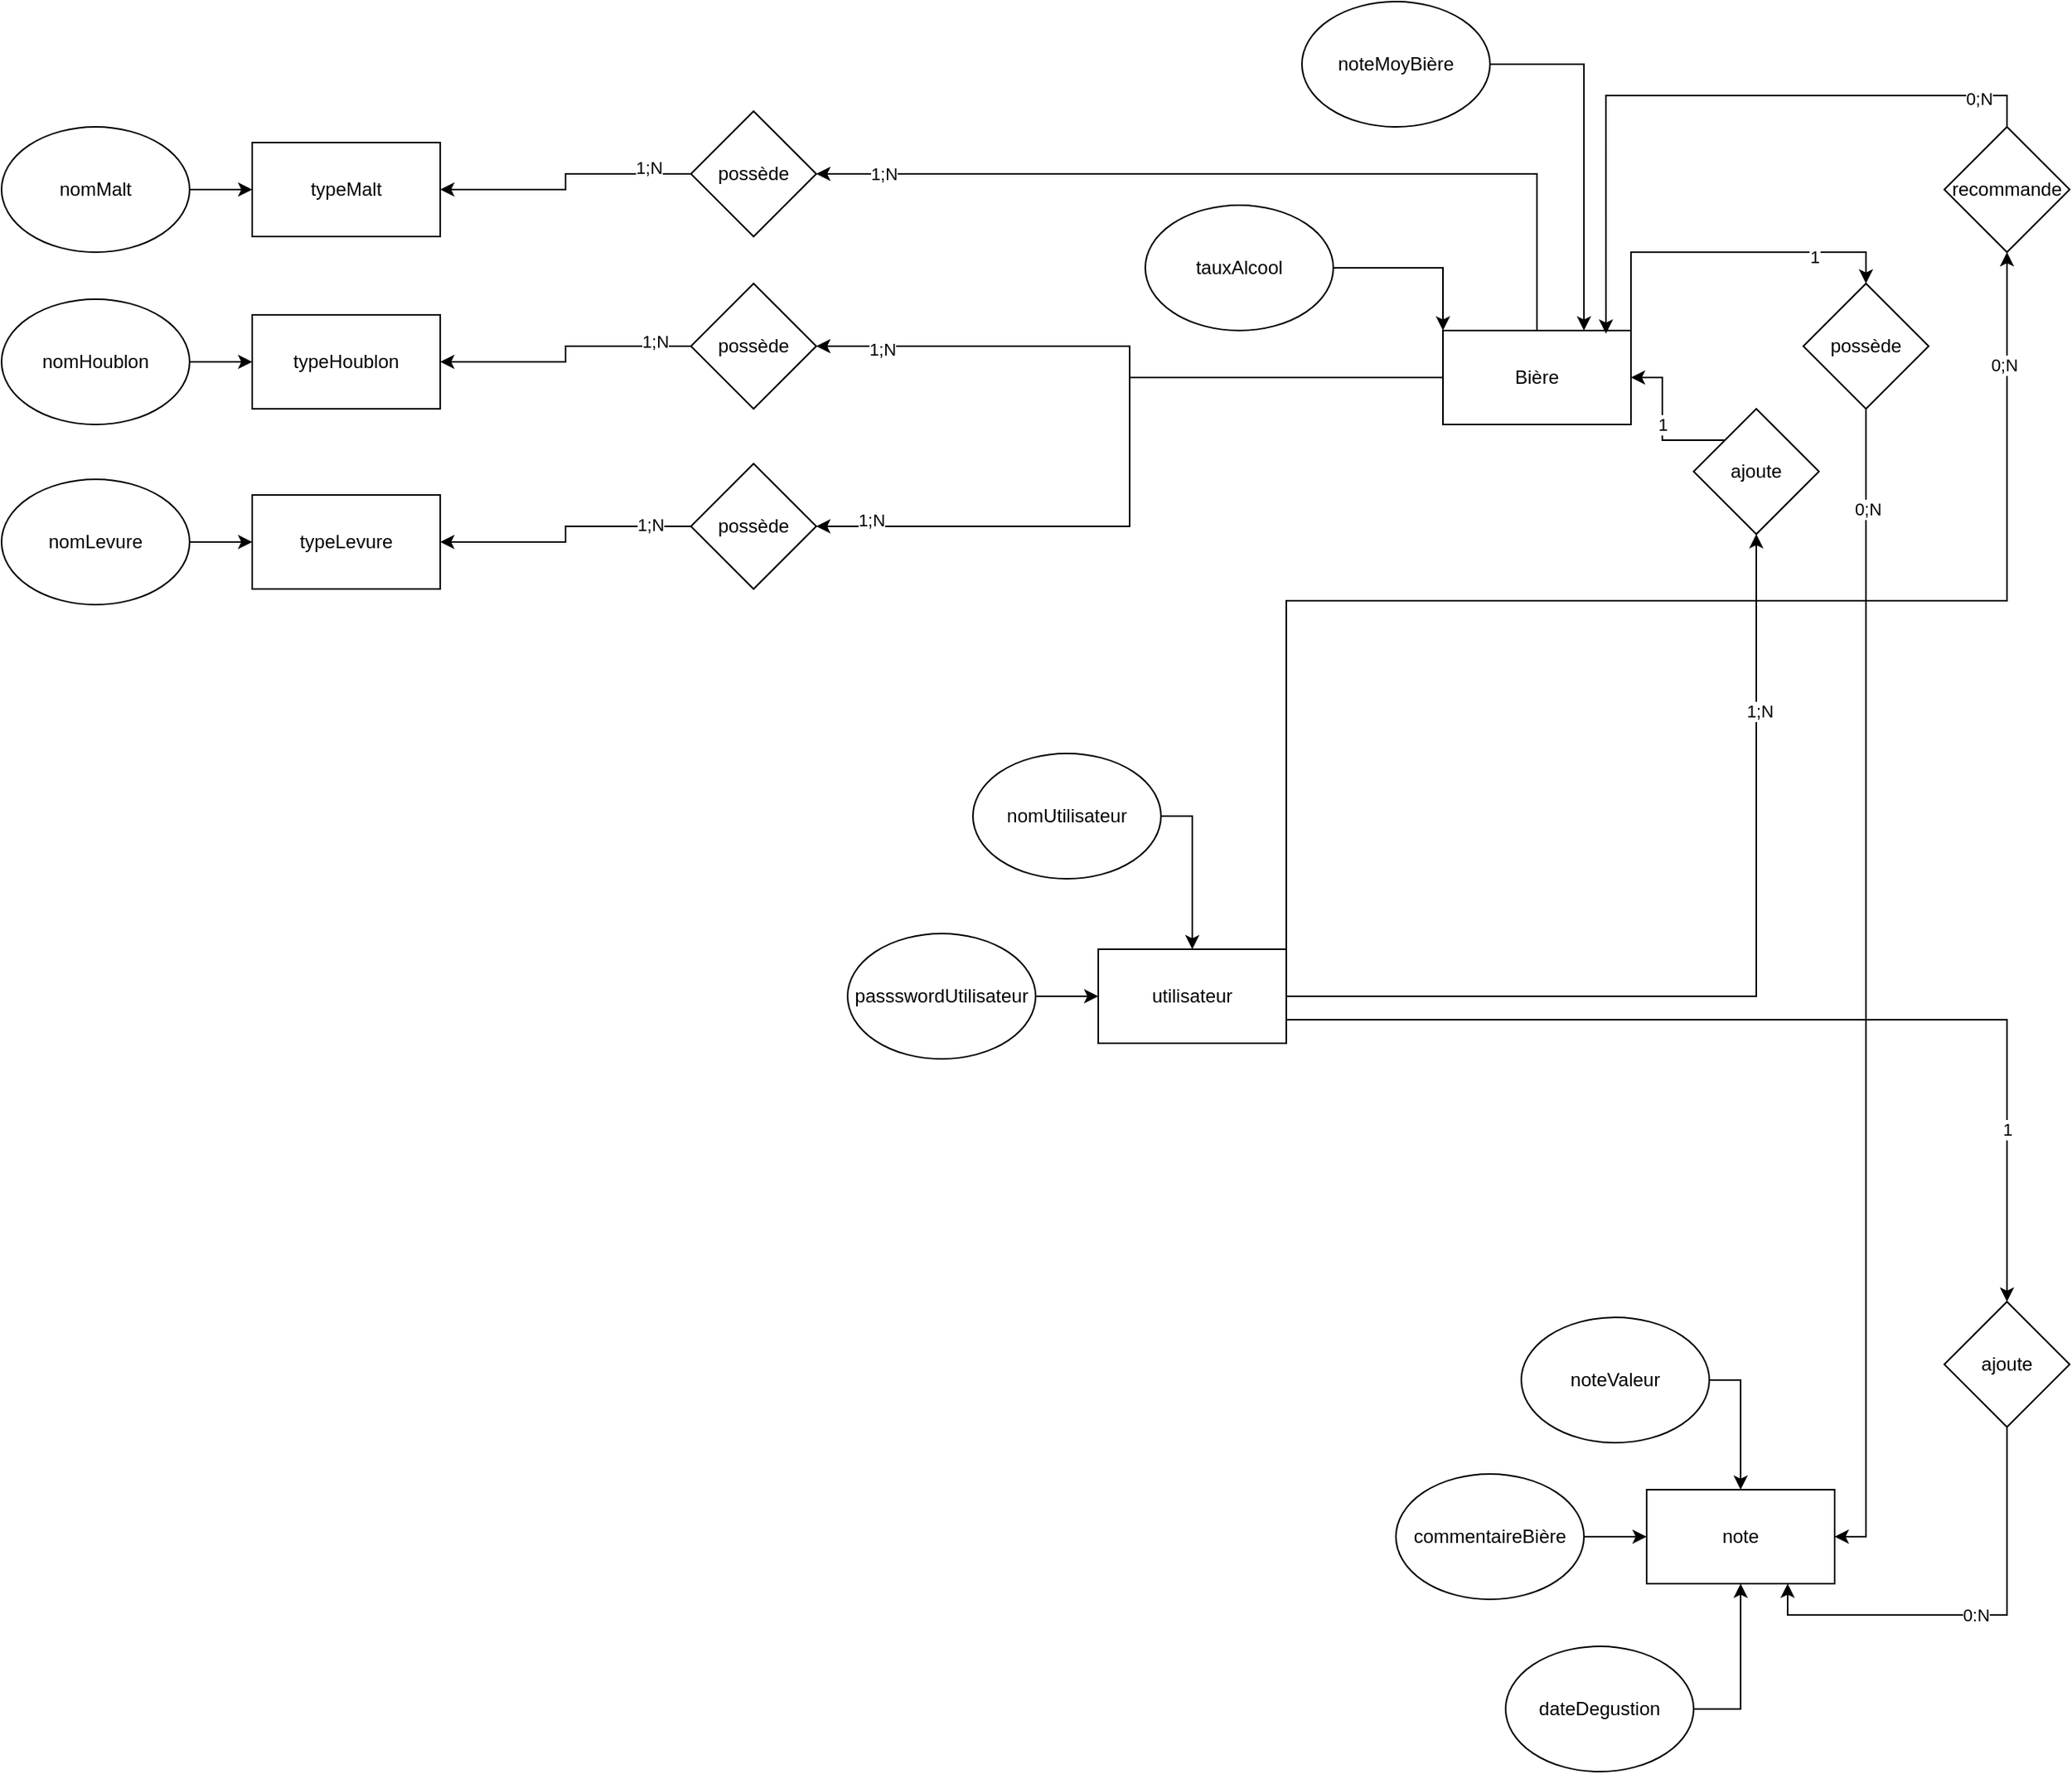 <mxfile version="20.5.1" type="device"><diagram id="oi-TfzSfWjJ9aQHBR3kk" name="Page-1"><mxGraphModel dx="1673" dy="2207" grid="1" gridSize="10" guides="1" tooltips="1" connect="1" arrows="1" fold="1" page="1" pageScale="1" pageWidth="827" pageHeight="1169" math="0" shadow="0"><root><mxCell id="0"/><mxCell id="1" parent="0"/><mxCell id="J_RqR0MDKFAFWqu8kVPH-9" value="typeMalt" style="rounded=0;whiteSpace=wrap;html=1;" vertex="1" parent="1"><mxGeometry x="190" y="80" width="120" height="60" as="geometry"/></mxCell><mxCell id="J_RqR0MDKFAFWqu8kVPH-11" style="edgeStyle=orthogonalEdgeStyle;rounded=0;orthogonalLoop=1;jettySize=auto;html=1;exitX=1;exitY=0.5;exitDx=0;exitDy=0;entryX=0;entryY=0.5;entryDx=0;entryDy=0;" edge="1" parent="1" source="J_RqR0MDKFAFWqu8kVPH-10" target="J_RqR0MDKFAFWqu8kVPH-9"><mxGeometry relative="1" as="geometry"/></mxCell><mxCell id="J_RqR0MDKFAFWqu8kVPH-10" value="nomMalt" style="ellipse;whiteSpace=wrap;html=1;" vertex="1" parent="1"><mxGeometry x="30" y="70" width="120" height="80" as="geometry"/></mxCell><mxCell id="J_RqR0MDKFAFWqu8kVPH-12" value="typeHoublon" style="rounded=0;whiteSpace=wrap;html=1;" vertex="1" parent="1"><mxGeometry x="190" y="190" width="120" height="60" as="geometry"/></mxCell><mxCell id="J_RqR0MDKFAFWqu8kVPH-13" style="edgeStyle=orthogonalEdgeStyle;rounded=0;orthogonalLoop=1;jettySize=auto;html=1;exitX=1;exitY=0.5;exitDx=0;exitDy=0;entryX=0;entryY=0.5;entryDx=0;entryDy=0;" edge="1" parent="1" source="J_RqR0MDKFAFWqu8kVPH-14" target="J_RqR0MDKFAFWqu8kVPH-12"><mxGeometry relative="1" as="geometry"/></mxCell><mxCell id="J_RqR0MDKFAFWqu8kVPH-14" value="nomHoublon" style="ellipse;whiteSpace=wrap;html=1;" vertex="1" parent="1"><mxGeometry x="30" y="180" width="120" height="80" as="geometry"/></mxCell><mxCell id="J_RqR0MDKFAFWqu8kVPH-15" value="typeLevure" style="rounded=0;whiteSpace=wrap;html=1;" vertex="1" parent="1"><mxGeometry x="190" y="305" width="120" height="60" as="geometry"/></mxCell><mxCell id="J_RqR0MDKFAFWqu8kVPH-16" style="edgeStyle=orthogonalEdgeStyle;rounded=0;orthogonalLoop=1;jettySize=auto;html=1;exitX=1;exitY=0.5;exitDx=0;exitDy=0;entryX=0;entryY=0.5;entryDx=0;entryDy=0;" edge="1" parent="1" source="J_RqR0MDKFAFWqu8kVPH-17" target="J_RqR0MDKFAFWqu8kVPH-15"><mxGeometry relative="1" as="geometry"/></mxCell><mxCell id="J_RqR0MDKFAFWqu8kVPH-17" value="nomLevure" style="ellipse;whiteSpace=wrap;html=1;" vertex="1" parent="1"><mxGeometry x="30" y="295" width="120" height="80" as="geometry"/></mxCell><mxCell id="J_RqR0MDKFAFWqu8kVPH-43" style="edgeStyle=orthogonalEdgeStyle;rounded=0;orthogonalLoop=1;jettySize=auto;html=1;exitX=0.5;exitY=1;exitDx=0;exitDy=0;" edge="1" parent="1" source="J_RqR0MDKFAFWqu8kVPH-18" target="J_RqR0MDKFAFWqu8kVPH-36"><mxGeometry relative="1" as="geometry"><Array as="points"><mxPoint x="1010" y="100"/></Array></mxGeometry></mxCell><mxCell id="J_RqR0MDKFAFWqu8kVPH-55" value="1;N" style="edgeLabel;html=1;align=center;verticalAlign=middle;resizable=0;points=[];" vertex="1" connectable="0" parent="J_RqR0MDKFAFWqu8kVPH-43"><mxGeometry x="0.861" relative="1" as="geometry"><mxPoint as="offset"/></mxGeometry></mxCell><mxCell id="J_RqR0MDKFAFWqu8kVPH-44" style="edgeStyle=orthogonalEdgeStyle;rounded=0;orthogonalLoop=1;jettySize=auto;html=1;" edge="1" parent="1" source="J_RqR0MDKFAFWqu8kVPH-18" target="J_RqR0MDKFAFWqu8kVPH-37"><mxGeometry relative="1" as="geometry"/></mxCell><mxCell id="J_RqR0MDKFAFWqu8kVPH-58" value="1;N" style="edgeLabel;html=1;align=center;verticalAlign=middle;resizable=0;points=[];" vertex="1" connectable="0" parent="J_RqR0MDKFAFWqu8kVPH-44"><mxGeometry x="0.8" y="2" relative="1" as="geometry"><mxPoint as="offset"/></mxGeometry></mxCell><mxCell id="J_RqR0MDKFAFWqu8kVPH-45" style="edgeStyle=orthogonalEdgeStyle;rounded=0;orthogonalLoop=1;jettySize=auto;html=1;entryX=1;entryY=0.5;entryDx=0;entryDy=0;" edge="1" parent="1" source="J_RqR0MDKFAFWqu8kVPH-18" target="J_RqR0MDKFAFWqu8kVPH-38"><mxGeometry relative="1" as="geometry"/></mxCell><mxCell id="J_RqR0MDKFAFWqu8kVPH-59" value="1;N" style="edgeLabel;html=1;align=center;verticalAlign=middle;resizable=0;points=[];" vertex="1" connectable="0" parent="J_RqR0MDKFAFWqu8kVPH-45"><mxGeometry x="0.859" y="-4" relative="1" as="geometry"><mxPoint as="offset"/></mxGeometry></mxCell><mxCell id="J_RqR0MDKFAFWqu8kVPH-52" style="edgeStyle=orthogonalEdgeStyle;rounded=0;orthogonalLoop=1;jettySize=auto;html=1;exitX=1;exitY=0;exitDx=0;exitDy=0;entryX=0.5;entryY=0;entryDx=0;entryDy=0;" edge="1" parent="1" source="J_RqR0MDKFAFWqu8kVPH-18" target="J_RqR0MDKFAFWqu8kVPH-51"><mxGeometry relative="1" as="geometry"/></mxCell><mxCell id="J_RqR0MDKFAFWqu8kVPH-63" value="1" style="edgeLabel;html=1;align=center;verticalAlign=middle;resizable=0;points=[];" vertex="1" connectable="0" parent="J_RqR0MDKFAFWqu8kVPH-52"><mxGeometry x="0.518" y="-3" relative="1" as="geometry"><mxPoint as="offset"/></mxGeometry></mxCell><mxCell id="J_RqR0MDKFAFWqu8kVPH-18" value="Bière" style="rounded=0;whiteSpace=wrap;html=1;" vertex="1" parent="1"><mxGeometry x="950" y="200" width="120" height="60" as="geometry"/></mxCell><mxCell id="J_RqR0MDKFAFWqu8kVPH-19" style="edgeStyle=orthogonalEdgeStyle;rounded=0;orthogonalLoop=1;jettySize=auto;html=1;exitX=1;exitY=0.5;exitDx=0;exitDy=0;entryX=0;entryY=0;entryDx=0;entryDy=0;" edge="1" parent="1" source="J_RqR0MDKFAFWqu8kVPH-20" target="J_RqR0MDKFAFWqu8kVPH-18"><mxGeometry relative="1" as="geometry"/></mxCell><mxCell id="J_RqR0MDKFAFWqu8kVPH-20" value="tauxAlcool" style="ellipse;whiteSpace=wrap;html=1;" vertex="1" parent="1"><mxGeometry x="760" y="120" width="120" height="80" as="geometry"/></mxCell><mxCell id="J_RqR0MDKFAFWqu8kVPH-22" style="edgeStyle=orthogonalEdgeStyle;rounded=0;orthogonalLoop=1;jettySize=auto;html=1;exitX=1;exitY=0.5;exitDx=0;exitDy=0;entryX=0.75;entryY=0;entryDx=0;entryDy=0;" edge="1" parent="1" source="J_RqR0MDKFAFWqu8kVPH-23" target="J_RqR0MDKFAFWqu8kVPH-18"><mxGeometry relative="1" as="geometry"><mxPoint x="1070" y="40" as="targetPoint"/></mxGeometry></mxCell><mxCell id="J_RqR0MDKFAFWqu8kVPH-23" value="noteMoyBière" style="ellipse;whiteSpace=wrap;html=1;" vertex="1" parent="1"><mxGeometry x="860" y="-10" width="120" height="80" as="geometry"/></mxCell><mxCell id="J_RqR0MDKFAFWqu8kVPH-24" value="note" style="rounded=0;whiteSpace=wrap;html=1;" vertex="1" parent="1"><mxGeometry x="1080" y="940" width="120" height="60" as="geometry"/></mxCell><mxCell id="J_RqR0MDKFAFWqu8kVPH-25" style="edgeStyle=orthogonalEdgeStyle;rounded=0;orthogonalLoop=1;jettySize=auto;html=1;exitX=1;exitY=0.5;exitDx=0;exitDy=0;entryX=0;entryY=0.5;entryDx=0;entryDy=0;" edge="1" parent="1" source="J_RqR0MDKFAFWqu8kVPH-26" target="J_RqR0MDKFAFWqu8kVPH-24"><mxGeometry relative="1" as="geometry"/></mxCell><mxCell id="J_RqR0MDKFAFWqu8kVPH-26" value="commentaireBière" style="ellipse;whiteSpace=wrap;html=1;" vertex="1" parent="1"><mxGeometry x="920" y="930" width="120" height="80" as="geometry"/></mxCell><mxCell id="J_RqR0MDKFAFWqu8kVPH-27" style="edgeStyle=orthogonalEdgeStyle;rounded=0;orthogonalLoop=1;jettySize=auto;html=1;exitX=1;exitY=0.5;exitDx=0;exitDy=0;entryX=0.5;entryY=0;entryDx=0;entryDy=0;" edge="1" parent="1" source="J_RqR0MDKFAFWqu8kVPH-28" target="J_RqR0MDKFAFWqu8kVPH-24"><mxGeometry relative="1" as="geometry"><mxPoint x="1210" y="850" as="targetPoint"/></mxGeometry></mxCell><mxCell id="J_RqR0MDKFAFWqu8kVPH-28" value="noteValeur" style="ellipse;whiteSpace=wrap;html=1;" vertex="1" parent="1"><mxGeometry x="1000" y="830" width="120" height="80" as="geometry"/></mxCell><mxCell id="J_RqR0MDKFAFWqu8kVPH-29" style="edgeStyle=orthogonalEdgeStyle;rounded=0;orthogonalLoop=1;jettySize=auto;html=1;exitX=1;exitY=0.5;exitDx=0;exitDy=0;entryX=0.5;entryY=1;entryDx=0;entryDy=0;" edge="1" parent="1" source="J_RqR0MDKFAFWqu8kVPH-30" target="J_RqR0MDKFAFWqu8kVPH-24"><mxGeometry relative="1" as="geometry"><mxPoint x="1150" y="1080" as="targetPoint"/></mxGeometry></mxCell><mxCell id="J_RqR0MDKFAFWqu8kVPH-30" value="dateDegustion" style="ellipse;whiteSpace=wrap;html=1;" vertex="1" parent="1"><mxGeometry x="990" y="1040" width="120" height="80" as="geometry"/></mxCell><mxCell id="J_RqR0MDKFAFWqu8kVPH-46" style="edgeStyle=orthogonalEdgeStyle;rounded=0;orthogonalLoop=1;jettySize=auto;html=1;exitX=1;exitY=0.5;exitDx=0;exitDy=0;entryX=0.5;entryY=1;entryDx=0;entryDy=0;" edge="1" parent="1" source="J_RqR0MDKFAFWqu8kVPH-31" target="J_RqR0MDKFAFWqu8kVPH-39"><mxGeometry relative="1" as="geometry"/></mxCell><mxCell id="J_RqR0MDKFAFWqu8kVPH-56" value="1;N" style="edgeLabel;html=1;align=center;verticalAlign=middle;resizable=0;points=[];" vertex="1" connectable="0" parent="J_RqR0MDKFAFWqu8kVPH-46"><mxGeometry x="0.62" y="-2" relative="1" as="geometry"><mxPoint as="offset"/></mxGeometry></mxCell><mxCell id="J_RqR0MDKFAFWqu8kVPH-67" style="edgeStyle=orthogonalEdgeStyle;rounded=0;orthogonalLoop=1;jettySize=auto;html=1;exitX=1;exitY=0.75;exitDx=0;exitDy=0;" edge="1" parent="1" source="J_RqR0MDKFAFWqu8kVPH-31" target="J_RqR0MDKFAFWqu8kVPH-65"><mxGeometry relative="1" as="geometry"/></mxCell><mxCell id="J_RqR0MDKFAFWqu8kVPH-69" value="1" style="edgeLabel;html=1;align=center;verticalAlign=middle;resizable=0;points=[];" vertex="1" connectable="0" parent="J_RqR0MDKFAFWqu8kVPH-67"><mxGeometry x="0.656" relative="1" as="geometry"><mxPoint as="offset"/></mxGeometry></mxCell><mxCell id="J_RqR0MDKFAFWqu8kVPH-70" style="edgeStyle=orthogonalEdgeStyle;rounded=0;orthogonalLoop=1;jettySize=auto;html=1;exitX=1;exitY=0;exitDx=0;exitDy=0;" edge="1" parent="1" source="J_RqR0MDKFAFWqu8kVPH-31" target="J_RqR0MDKFAFWqu8kVPH-66"><mxGeometry relative="1" as="geometry"/></mxCell><mxCell id="J_RqR0MDKFAFWqu8kVPH-72" value="0;N" style="edgeLabel;html=1;align=center;verticalAlign=middle;resizable=0;points=[];" vertex="1" connectable="0" parent="J_RqR0MDKFAFWqu8kVPH-70"><mxGeometry x="0.841" y="2" relative="1" as="geometry"><mxPoint as="offset"/></mxGeometry></mxCell><mxCell id="J_RqR0MDKFAFWqu8kVPH-31" value="utilisateur" style="rounded=0;whiteSpace=wrap;html=1;" vertex="1" parent="1"><mxGeometry x="730" y="595" width="120" height="60" as="geometry"/></mxCell><mxCell id="J_RqR0MDKFAFWqu8kVPH-32" style="edgeStyle=orthogonalEdgeStyle;rounded=0;orthogonalLoop=1;jettySize=auto;html=1;exitX=1;exitY=0.5;exitDx=0;exitDy=0;entryX=0;entryY=0.5;entryDx=0;entryDy=0;" edge="1" parent="1" source="J_RqR0MDKFAFWqu8kVPH-33" target="J_RqR0MDKFAFWqu8kVPH-31"><mxGeometry relative="1" as="geometry"/></mxCell><mxCell id="J_RqR0MDKFAFWqu8kVPH-33" value="passswordUtilisateur" style="ellipse;whiteSpace=wrap;html=1;" vertex="1" parent="1"><mxGeometry x="570" y="585" width="120" height="80" as="geometry"/></mxCell><mxCell id="J_RqR0MDKFAFWqu8kVPH-34" style="edgeStyle=orthogonalEdgeStyle;rounded=0;orthogonalLoop=1;jettySize=auto;html=1;exitX=1;exitY=0.5;exitDx=0;exitDy=0;entryX=0.5;entryY=0;entryDx=0;entryDy=0;" edge="1" parent="1" source="J_RqR0MDKFAFWqu8kVPH-35" target="J_RqR0MDKFAFWqu8kVPH-31"><mxGeometry relative="1" as="geometry"><mxPoint x="860" y="505" as="targetPoint"/></mxGeometry></mxCell><mxCell id="J_RqR0MDKFAFWqu8kVPH-35" value="nomUtilisateur" style="ellipse;whiteSpace=wrap;html=1;" vertex="1" parent="1"><mxGeometry x="650" y="470" width="120" height="80" as="geometry"/></mxCell><mxCell id="J_RqR0MDKFAFWqu8kVPH-49" style="edgeStyle=orthogonalEdgeStyle;rounded=0;orthogonalLoop=1;jettySize=auto;html=1;exitX=0;exitY=0.5;exitDx=0;exitDy=0;" edge="1" parent="1" source="J_RqR0MDKFAFWqu8kVPH-36" target="J_RqR0MDKFAFWqu8kVPH-9"><mxGeometry relative="1" as="geometry"/></mxCell><mxCell id="J_RqR0MDKFAFWqu8kVPH-54" value="1;N" style="edgeLabel;html=1;align=center;verticalAlign=middle;resizable=0;points=[];" vertex="1" connectable="0" parent="J_RqR0MDKFAFWqu8kVPH-49"><mxGeometry x="-0.682" y="-4" relative="1" as="geometry"><mxPoint as="offset"/></mxGeometry></mxCell><mxCell id="J_RqR0MDKFAFWqu8kVPH-36" value="possède" style="rhombus;whiteSpace=wrap;html=1;" vertex="1" parent="1"><mxGeometry x="470" y="60" width="80" height="80" as="geometry"/></mxCell><mxCell id="J_RqR0MDKFAFWqu8kVPH-48" style="edgeStyle=orthogonalEdgeStyle;rounded=0;orthogonalLoop=1;jettySize=auto;html=1;exitX=0;exitY=0.5;exitDx=0;exitDy=0;entryX=1;entryY=0.5;entryDx=0;entryDy=0;" edge="1" parent="1" source="J_RqR0MDKFAFWqu8kVPH-37" target="J_RqR0MDKFAFWqu8kVPH-12"><mxGeometry relative="1" as="geometry"/></mxCell><mxCell id="J_RqR0MDKFAFWqu8kVPH-57" value="1;N" style="edgeLabel;html=1;align=center;verticalAlign=middle;resizable=0;points=[];" vertex="1" connectable="0" parent="J_RqR0MDKFAFWqu8kVPH-48"><mxGeometry x="-0.729" y="-3" relative="1" as="geometry"><mxPoint as="offset"/></mxGeometry></mxCell><mxCell id="J_RqR0MDKFAFWqu8kVPH-37" value="possède" style="rhombus;whiteSpace=wrap;html=1;" vertex="1" parent="1"><mxGeometry x="470" y="170" width="80" height="80" as="geometry"/></mxCell><mxCell id="J_RqR0MDKFAFWqu8kVPH-50" style="edgeStyle=orthogonalEdgeStyle;rounded=0;orthogonalLoop=1;jettySize=auto;html=1;exitX=0;exitY=0.5;exitDx=0;exitDy=0;" edge="1" parent="1" source="J_RqR0MDKFAFWqu8kVPH-38" target="J_RqR0MDKFAFWqu8kVPH-15"><mxGeometry relative="1" as="geometry"/></mxCell><mxCell id="J_RqR0MDKFAFWqu8kVPH-60" value="1;N" style="edgeLabel;html=1;align=center;verticalAlign=middle;resizable=0;points=[];" vertex="1" connectable="0" parent="J_RqR0MDKFAFWqu8kVPH-50"><mxGeometry x="-0.694" y="-1" relative="1" as="geometry"><mxPoint as="offset"/></mxGeometry></mxCell><mxCell id="J_RqR0MDKFAFWqu8kVPH-38" value="possède" style="rhombus;whiteSpace=wrap;html=1;" vertex="1" parent="1"><mxGeometry x="470" y="285" width="80" height="80" as="geometry"/></mxCell><mxCell id="J_RqR0MDKFAFWqu8kVPH-47" value="1" style="edgeStyle=orthogonalEdgeStyle;rounded=0;orthogonalLoop=1;jettySize=auto;html=1;exitX=0;exitY=0;exitDx=0;exitDy=0;entryX=1;entryY=0.5;entryDx=0;entryDy=0;" edge="1" parent="1" source="J_RqR0MDKFAFWqu8kVPH-39" target="J_RqR0MDKFAFWqu8kVPH-18"><mxGeometry relative="1" as="geometry"/></mxCell><mxCell id="J_RqR0MDKFAFWqu8kVPH-39" value="ajoute" style="rhombus;whiteSpace=wrap;html=1;" vertex="1" parent="1"><mxGeometry x="1110" y="250" width="80" height="80" as="geometry"/></mxCell><mxCell id="J_RqR0MDKFAFWqu8kVPH-53" style="edgeStyle=orthogonalEdgeStyle;rounded=0;orthogonalLoop=1;jettySize=auto;html=1;exitX=0.5;exitY=1;exitDx=0;exitDy=0;entryX=1;entryY=0.5;entryDx=0;entryDy=0;" edge="1" parent="1" source="J_RqR0MDKFAFWqu8kVPH-51" target="J_RqR0MDKFAFWqu8kVPH-24"><mxGeometry relative="1" as="geometry"/></mxCell><mxCell id="J_RqR0MDKFAFWqu8kVPH-64" value="0;N" style="edgeLabel;html=1;align=center;verticalAlign=middle;resizable=0;points=[];" vertex="1" connectable="0" parent="J_RqR0MDKFAFWqu8kVPH-53"><mxGeometry x="-0.829" y="1" relative="1" as="geometry"><mxPoint as="offset"/></mxGeometry></mxCell><mxCell id="J_RqR0MDKFAFWqu8kVPH-51" value="possède" style="rhombus;whiteSpace=wrap;html=1;" vertex="1" parent="1"><mxGeometry x="1180" y="170" width="80" height="80" as="geometry"/></mxCell><mxCell id="J_RqR0MDKFAFWqu8kVPH-68" value="0:N" style="edgeStyle=orthogonalEdgeStyle;rounded=0;orthogonalLoop=1;jettySize=auto;html=1;exitX=0.5;exitY=1;exitDx=0;exitDy=0;entryX=0.75;entryY=1;entryDx=0;entryDy=0;" edge="1" parent="1" source="J_RqR0MDKFAFWqu8kVPH-65" target="J_RqR0MDKFAFWqu8kVPH-24"><mxGeometry relative="1" as="geometry"/></mxCell><mxCell id="J_RqR0MDKFAFWqu8kVPH-65" value="ajoute" style="rhombus;whiteSpace=wrap;html=1;" vertex="1" parent="1"><mxGeometry x="1270" y="820" width="80" height="80" as="geometry"/></mxCell><mxCell id="J_RqR0MDKFAFWqu8kVPH-71" style="edgeStyle=orthogonalEdgeStyle;rounded=0;orthogonalLoop=1;jettySize=auto;html=1;exitX=0.5;exitY=0;exitDx=0;exitDy=0;entryX=0.867;entryY=0.033;entryDx=0;entryDy=0;entryPerimeter=0;" edge="1" parent="1" source="J_RqR0MDKFAFWqu8kVPH-66" target="J_RqR0MDKFAFWqu8kVPH-18"><mxGeometry relative="1" as="geometry"/></mxCell><mxCell id="J_RqR0MDKFAFWqu8kVPH-73" value="0;N" style="edgeLabel;html=1;align=center;verticalAlign=middle;resizable=0;points=[];" vertex="1" connectable="0" parent="J_RqR0MDKFAFWqu8kVPH-71"><mxGeometry x="-0.822" y="2" relative="1" as="geometry"><mxPoint as="offset"/></mxGeometry></mxCell><mxCell id="J_RqR0MDKFAFWqu8kVPH-66" value="recommande" style="rhombus;whiteSpace=wrap;html=1;" vertex="1" parent="1"><mxGeometry x="1270" y="70" width="80" height="80" as="geometry"/></mxCell></root></mxGraphModel></diagram></mxfile>
